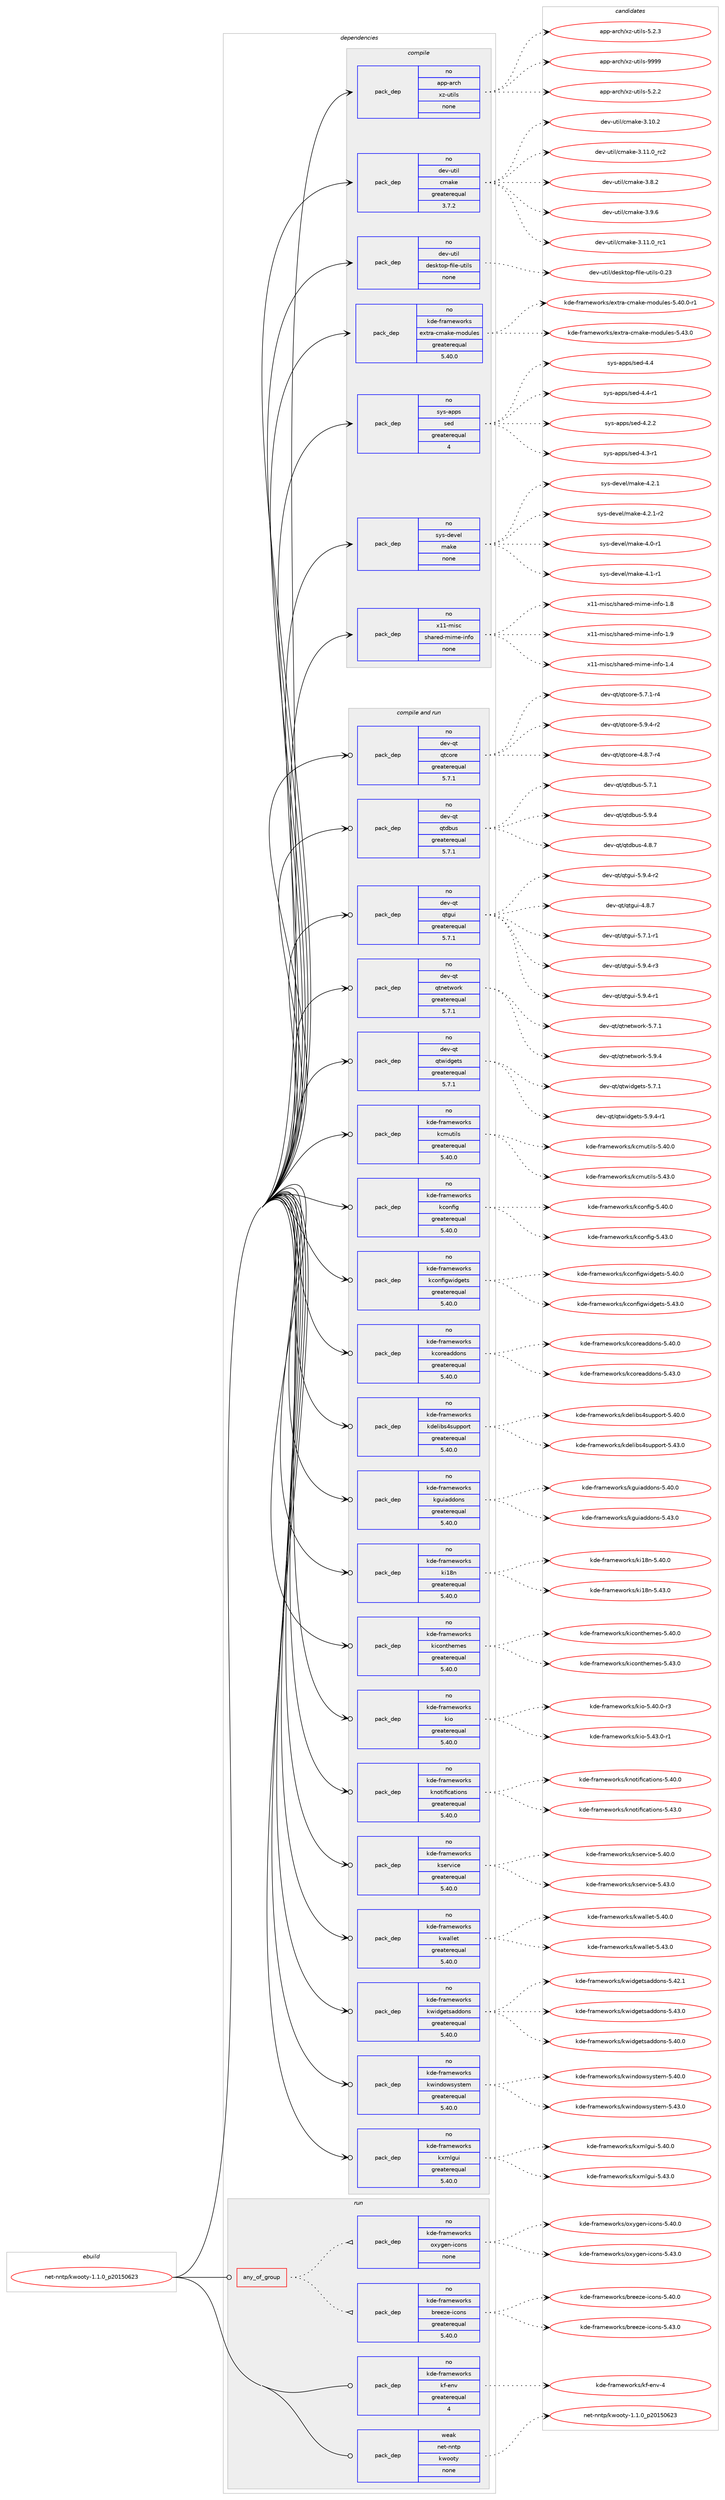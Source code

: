 digraph prolog {

# *************
# Graph options
# *************

newrank=true;
concentrate=true;
compound=true;
graph [rankdir=LR,fontname=Helvetica,fontsize=10,ranksep=1.5];#, ranksep=2.5, nodesep=0.2];
edge  [arrowhead=vee];
node  [fontname=Helvetica,fontsize=10];

# **********
# The ebuild
# **********

subgraph cluster_leftcol {
color=gray;
rank=same;
label=<<i>ebuild</i>>;
id [label="net-nntp/kwooty-1.1.0_p20150623", color=red, width=4, href="../net-nntp/kwooty-1.1.0_p20150623.svg"];
}

# ****************
# The dependencies
# ****************

subgraph cluster_midcol {
color=gray;
label=<<i>dependencies</i>>;
subgraph cluster_compile {
fillcolor="#eeeeee";
style=filled;
label=<<i>compile</i>>;
subgraph pack886 {
dependency1325 [label=<<TABLE BORDER="0" CELLBORDER="1" CELLSPACING="0" CELLPADDING="4" WIDTH="220"><TR><TD ROWSPAN="6" CELLPADDING="30">pack_dep</TD></TR><TR><TD WIDTH="110">no</TD></TR><TR><TD>app-arch</TD></TR><TR><TD>xz-utils</TD></TR><TR><TD>none</TD></TR><TR><TD></TD></TR></TABLE>>, shape=none, color=blue];
}
id:e -> dependency1325:w [weight=20,style="solid",arrowhead="vee"];
subgraph pack887 {
dependency1326 [label=<<TABLE BORDER="0" CELLBORDER="1" CELLSPACING="0" CELLPADDING="4" WIDTH="220"><TR><TD ROWSPAN="6" CELLPADDING="30">pack_dep</TD></TR><TR><TD WIDTH="110">no</TD></TR><TR><TD>dev-util</TD></TR><TR><TD>cmake</TD></TR><TR><TD>greaterequal</TD></TR><TR><TD>3.7.2</TD></TR></TABLE>>, shape=none, color=blue];
}
id:e -> dependency1326:w [weight=20,style="solid",arrowhead="vee"];
subgraph pack888 {
dependency1327 [label=<<TABLE BORDER="0" CELLBORDER="1" CELLSPACING="0" CELLPADDING="4" WIDTH="220"><TR><TD ROWSPAN="6" CELLPADDING="30">pack_dep</TD></TR><TR><TD WIDTH="110">no</TD></TR><TR><TD>dev-util</TD></TR><TR><TD>desktop-file-utils</TD></TR><TR><TD>none</TD></TR><TR><TD></TD></TR></TABLE>>, shape=none, color=blue];
}
id:e -> dependency1327:w [weight=20,style="solid",arrowhead="vee"];
subgraph pack889 {
dependency1328 [label=<<TABLE BORDER="0" CELLBORDER="1" CELLSPACING="0" CELLPADDING="4" WIDTH="220"><TR><TD ROWSPAN="6" CELLPADDING="30">pack_dep</TD></TR><TR><TD WIDTH="110">no</TD></TR><TR><TD>kde-frameworks</TD></TR><TR><TD>extra-cmake-modules</TD></TR><TR><TD>greaterequal</TD></TR><TR><TD>5.40.0</TD></TR></TABLE>>, shape=none, color=blue];
}
id:e -> dependency1328:w [weight=20,style="solid",arrowhead="vee"];
subgraph pack890 {
dependency1329 [label=<<TABLE BORDER="0" CELLBORDER="1" CELLSPACING="0" CELLPADDING="4" WIDTH="220"><TR><TD ROWSPAN="6" CELLPADDING="30">pack_dep</TD></TR><TR><TD WIDTH="110">no</TD></TR><TR><TD>sys-apps</TD></TR><TR><TD>sed</TD></TR><TR><TD>greaterequal</TD></TR><TR><TD>4</TD></TR></TABLE>>, shape=none, color=blue];
}
id:e -> dependency1329:w [weight=20,style="solid",arrowhead="vee"];
subgraph pack891 {
dependency1330 [label=<<TABLE BORDER="0" CELLBORDER="1" CELLSPACING="0" CELLPADDING="4" WIDTH="220"><TR><TD ROWSPAN="6" CELLPADDING="30">pack_dep</TD></TR><TR><TD WIDTH="110">no</TD></TR><TR><TD>sys-devel</TD></TR><TR><TD>make</TD></TR><TR><TD>none</TD></TR><TR><TD></TD></TR></TABLE>>, shape=none, color=blue];
}
id:e -> dependency1330:w [weight=20,style="solid",arrowhead="vee"];
subgraph pack892 {
dependency1331 [label=<<TABLE BORDER="0" CELLBORDER="1" CELLSPACING="0" CELLPADDING="4" WIDTH="220"><TR><TD ROWSPAN="6" CELLPADDING="30">pack_dep</TD></TR><TR><TD WIDTH="110">no</TD></TR><TR><TD>x11-misc</TD></TR><TR><TD>shared-mime-info</TD></TR><TR><TD>none</TD></TR><TR><TD></TD></TR></TABLE>>, shape=none, color=blue];
}
id:e -> dependency1331:w [weight=20,style="solid",arrowhead="vee"];
}
subgraph cluster_compileandrun {
fillcolor="#eeeeee";
style=filled;
label=<<i>compile and run</i>>;
subgraph pack893 {
dependency1332 [label=<<TABLE BORDER="0" CELLBORDER="1" CELLSPACING="0" CELLPADDING="4" WIDTH="220"><TR><TD ROWSPAN="6" CELLPADDING="30">pack_dep</TD></TR><TR><TD WIDTH="110">no</TD></TR><TR><TD>dev-qt</TD></TR><TR><TD>qtcore</TD></TR><TR><TD>greaterequal</TD></TR><TR><TD>5.7.1</TD></TR></TABLE>>, shape=none, color=blue];
}
id:e -> dependency1332:w [weight=20,style="solid",arrowhead="odotvee"];
subgraph pack894 {
dependency1333 [label=<<TABLE BORDER="0" CELLBORDER="1" CELLSPACING="0" CELLPADDING="4" WIDTH="220"><TR><TD ROWSPAN="6" CELLPADDING="30">pack_dep</TD></TR><TR><TD WIDTH="110">no</TD></TR><TR><TD>dev-qt</TD></TR><TR><TD>qtdbus</TD></TR><TR><TD>greaterequal</TD></TR><TR><TD>5.7.1</TD></TR></TABLE>>, shape=none, color=blue];
}
id:e -> dependency1333:w [weight=20,style="solid",arrowhead="odotvee"];
subgraph pack895 {
dependency1334 [label=<<TABLE BORDER="0" CELLBORDER="1" CELLSPACING="0" CELLPADDING="4" WIDTH="220"><TR><TD ROWSPAN="6" CELLPADDING="30">pack_dep</TD></TR><TR><TD WIDTH="110">no</TD></TR><TR><TD>dev-qt</TD></TR><TR><TD>qtgui</TD></TR><TR><TD>greaterequal</TD></TR><TR><TD>5.7.1</TD></TR></TABLE>>, shape=none, color=blue];
}
id:e -> dependency1334:w [weight=20,style="solid",arrowhead="odotvee"];
subgraph pack896 {
dependency1335 [label=<<TABLE BORDER="0" CELLBORDER="1" CELLSPACING="0" CELLPADDING="4" WIDTH="220"><TR><TD ROWSPAN="6" CELLPADDING="30">pack_dep</TD></TR><TR><TD WIDTH="110">no</TD></TR><TR><TD>dev-qt</TD></TR><TR><TD>qtnetwork</TD></TR><TR><TD>greaterequal</TD></TR><TR><TD>5.7.1</TD></TR></TABLE>>, shape=none, color=blue];
}
id:e -> dependency1335:w [weight=20,style="solid",arrowhead="odotvee"];
subgraph pack897 {
dependency1336 [label=<<TABLE BORDER="0" CELLBORDER="1" CELLSPACING="0" CELLPADDING="4" WIDTH="220"><TR><TD ROWSPAN="6" CELLPADDING="30">pack_dep</TD></TR><TR><TD WIDTH="110">no</TD></TR><TR><TD>dev-qt</TD></TR><TR><TD>qtwidgets</TD></TR><TR><TD>greaterequal</TD></TR><TR><TD>5.7.1</TD></TR></TABLE>>, shape=none, color=blue];
}
id:e -> dependency1336:w [weight=20,style="solid",arrowhead="odotvee"];
subgraph pack898 {
dependency1337 [label=<<TABLE BORDER="0" CELLBORDER="1" CELLSPACING="0" CELLPADDING="4" WIDTH="220"><TR><TD ROWSPAN="6" CELLPADDING="30">pack_dep</TD></TR><TR><TD WIDTH="110">no</TD></TR><TR><TD>kde-frameworks</TD></TR><TR><TD>kcmutils</TD></TR><TR><TD>greaterequal</TD></TR><TR><TD>5.40.0</TD></TR></TABLE>>, shape=none, color=blue];
}
id:e -> dependency1337:w [weight=20,style="solid",arrowhead="odotvee"];
subgraph pack899 {
dependency1338 [label=<<TABLE BORDER="0" CELLBORDER="1" CELLSPACING="0" CELLPADDING="4" WIDTH="220"><TR><TD ROWSPAN="6" CELLPADDING="30">pack_dep</TD></TR><TR><TD WIDTH="110">no</TD></TR><TR><TD>kde-frameworks</TD></TR><TR><TD>kconfig</TD></TR><TR><TD>greaterequal</TD></TR><TR><TD>5.40.0</TD></TR></TABLE>>, shape=none, color=blue];
}
id:e -> dependency1338:w [weight=20,style="solid",arrowhead="odotvee"];
subgraph pack900 {
dependency1339 [label=<<TABLE BORDER="0" CELLBORDER="1" CELLSPACING="0" CELLPADDING="4" WIDTH="220"><TR><TD ROWSPAN="6" CELLPADDING="30">pack_dep</TD></TR><TR><TD WIDTH="110">no</TD></TR><TR><TD>kde-frameworks</TD></TR><TR><TD>kconfigwidgets</TD></TR><TR><TD>greaterequal</TD></TR><TR><TD>5.40.0</TD></TR></TABLE>>, shape=none, color=blue];
}
id:e -> dependency1339:w [weight=20,style="solid",arrowhead="odotvee"];
subgraph pack901 {
dependency1340 [label=<<TABLE BORDER="0" CELLBORDER="1" CELLSPACING="0" CELLPADDING="4" WIDTH="220"><TR><TD ROWSPAN="6" CELLPADDING="30">pack_dep</TD></TR><TR><TD WIDTH="110">no</TD></TR><TR><TD>kde-frameworks</TD></TR><TR><TD>kcoreaddons</TD></TR><TR><TD>greaterequal</TD></TR><TR><TD>5.40.0</TD></TR></TABLE>>, shape=none, color=blue];
}
id:e -> dependency1340:w [weight=20,style="solid",arrowhead="odotvee"];
subgraph pack902 {
dependency1341 [label=<<TABLE BORDER="0" CELLBORDER="1" CELLSPACING="0" CELLPADDING="4" WIDTH="220"><TR><TD ROWSPAN="6" CELLPADDING="30">pack_dep</TD></TR><TR><TD WIDTH="110">no</TD></TR><TR><TD>kde-frameworks</TD></TR><TR><TD>kdelibs4support</TD></TR><TR><TD>greaterequal</TD></TR><TR><TD>5.40.0</TD></TR></TABLE>>, shape=none, color=blue];
}
id:e -> dependency1341:w [weight=20,style="solid",arrowhead="odotvee"];
subgraph pack903 {
dependency1342 [label=<<TABLE BORDER="0" CELLBORDER="1" CELLSPACING="0" CELLPADDING="4" WIDTH="220"><TR><TD ROWSPAN="6" CELLPADDING="30">pack_dep</TD></TR><TR><TD WIDTH="110">no</TD></TR><TR><TD>kde-frameworks</TD></TR><TR><TD>kguiaddons</TD></TR><TR><TD>greaterequal</TD></TR><TR><TD>5.40.0</TD></TR></TABLE>>, shape=none, color=blue];
}
id:e -> dependency1342:w [weight=20,style="solid",arrowhead="odotvee"];
subgraph pack904 {
dependency1343 [label=<<TABLE BORDER="0" CELLBORDER="1" CELLSPACING="0" CELLPADDING="4" WIDTH="220"><TR><TD ROWSPAN="6" CELLPADDING="30">pack_dep</TD></TR><TR><TD WIDTH="110">no</TD></TR><TR><TD>kde-frameworks</TD></TR><TR><TD>ki18n</TD></TR><TR><TD>greaterequal</TD></TR><TR><TD>5.40.0</TD></TR></TABLE>>, shape=none, color=blue];
}
id:e -> dependency1343:w [weight=20,style="solid",arrowhead="odotvee"];
subgraph pack905 {
dependency1344 [label=<<TABLE BORDER="0" CELLBORDER="1" CELLSPACING="0" CELLPADDING="4" WIDTH="220"><TR><TD ROWSPAN="6" CELLPADDING="30">pack_dep</TD></TR><TR><TD WIDTH="110">no</TD></TR><TR><TD>kde-frameworks</TD></TR><TR><TD>kiconthemes</TD></TR><TR><TD>greaterequal</TD></TR><TR><TD>5.40.0</TD></TR></TABLE>>, shape=none, color=blue];
}
id:e -> dependency1344:w [weight=20,style="solid",arrowhead="odotvee"];
subgraph pack906 {
dependency1345 [label=<<TABLE BORDER="0" CELLBORDER="1" CELLSPACING="0" CELLPADDING="4" WIDTH="220"><TR><TD ROWSPAN="6" CELLPADDING="30">pack_dep</TD></TR><TR><TD WIDTH="110">no</TD></TR><TR><TD>kde-frameworks</TD></TR><TR><TD>kio</TD></TR><TR><TD>greaterequal</TD></TR><TR><TD>5.40.0</TD></TR></TABLE>>, shape=none, color=blue];
}
id:e -> dependency1345:w [weight=20,style="solid",arrowhead="odotvee"];
subgraph pack907 {
dependency1346 [label=<<TABLE BORDER="0" CELLBORDER="1" CELLSPACING="0" CELLPADDING="4" WIDTH="220"><TR><TD ROWSPAN="6" CELLPADDING="30">pack_dep</TD></TR><TR><TD WIDTH="110">no</TD></TR><TR><TD>kde-frameworks</TD></TR><TR><TD>knotifications</TD></TR><TR><TD>greaterequal</TD></TR><TR><TD>5.40.0</TD></TR></TABLE>>, shape=none, color=blue];
}
id:e -> dependency1346:w [weight=20,style="solid",arrowhead="odotvee"];
subgraph pack908 {
dependency1347 [label=<<TABLE BORDER="0" CELLBORDER="1" CELLSPACING="0" CELLPADDING="4" WIDTH="220"><TR><TD ROWSPAN="6" CELLPADDING="30">pack_dep</TD></TR><TR><TD WIDTH="110">no</TD></TR><TR><TD>kde-frameworks</TD></TR><TR><TD>kservice</TD></TR><TR><TD>greaterequal</TD></TR><TR><TD>5.40.0</TD></TR></TABLE>>, shape=none, color=blue];
}
id:e -> dependency1347:w [weight=20,style="solid",arrowhead="odotvee"];
subgraph pack909 {
dependency1348 [label=<<TABLE BORDER="0" CELLBORDER="1" CELLSPACING="0" CELLPADDING="4" WIDTH="220"><TR><TD ROWSPAN="6" CELLPADDING="30">pack_dep</TD></TR><TR><TD WIDTH="110">no</TD></TR><TR><TD>kde-frameworks</TD></TR><TR><TD>kwallet</TD></TR><TR><TD>greaterequal</TD></TR><TR><TD>5.40.0</TD></TR></TABLE>>, shape=none, color=blue];
}
id:e -> dependency1348:w [weight=20,style="solid",arrowhead="odotvee"];
subgraph pack910 {
dependency1349 [label=<<TABLE BORDER="0" CELLBORDER="1" CELLSPACING="0" CELLPADDING="4" WIDTH="220"><TR><TD ROWSPAN="6" CELLPADDING="30">pack_dep</TD></TR><TR><TD WIDTH="110">no</TD></TR><TR><TD>kde-frameworks</TD></TR><TR><TD>kwidgetsaddons</TD></TR><TR><TD>greaterequal</TD></TR><TR><TD>5.40.0</TD></TR></TABLE>>, shape=none, color=blue];
}
id:e -> dependency1349:w [weight=20,style="solid",arrowhead="odotvee"];
subgraph pack911 {
dependency1350 [label=<<TABLE BORDER="0" CELLBORDER="1" CELLSPACING="0" CELLPADDING="4" WIDTH="220"><TR><TD ROWSPAN="6" CELLPADDING="30">pack_dep</TD></TR><TR><TD WIDTH="110">no</TD></TR><TR><TD>kde-frameworks</TD></TR><TR><TD>kwindowsystem</TD></TR><TR><TD>greaterequal</TD></TR><TR><TD>5.40.0</TD></TR></TABLE>>, shape=none, color=blue];
}
id:e -> dependency1350:w [weight=20,style="solid",arrowhead="odotvee"];
subgraph pack912 {
dependency1351 [label=<<TABLE BORDER="0" CELLBORDER="1" CELLSPACING="0" CELLPADDING="4" WIDTH="220"><TR><TD ROWSPAN="6" CELLPADDING="30">pack_dep</TD></TR><TR><TD WIDTH="110">no</TD></TR><TR><TD>kde-frameworks</TD></TR><TR><TD>kxmlgui</TD></TR><TR><TD>greaterequal</TD></TR><TR><TD>5.40.0</TD></TR></TABLE>>, shape=none, color=blue];
}
id:e -> dependency1351:w [weight=20,style="solid",arrowhead="odotvee"];
}
subgraph cluster_run {
fillcolor="#eeeeee";
style=filled;
label=<<i>run</i>>;
subgraph any28 {
dependency1352 [label=<<TABLE BORDER="0" CELLBORDER="1" CELLSPACING="0" CELLPADDING="4"><TR><TD CELLPADDING="10">any_of_group</TD></TR></TABLE>>, shape=none, color=red];subgraph pack913 {
dependency1353 [label=<<TABLE BORDER="0" CELLBORDER="1" CELLSPACING="0" CELLPADDING="4" WIDTH="220"><TR><TD ROWSPAN="6" CELLPADDING="30">pack_dep</TD></TR><TR><TD WIDTH="110">no</TD></TR><TR><TD>kde-frameworks</TD></TR><TR><TD>breeze-icons</TD></TR><TR><TD>greaterequal</TD></TR><TR><TD>5.40.0</TD></TR></TABLE>>, shape=none, color=blue];
}
dependency1352:e -> dependency1353:w [weight=20,style="dotted",arrowhead="oinv"];
subgraph pack914 {
dependency1354 [label=<<TABLE BORDER="0" CELLBORDER="1" CELLSPACING="0" CELLPADDING="4" WIDTH="220"><TR><TD ROWSPAN="6" CELLPADDING="30">pack_dep</TD></TR><TR><TD WIDTH="110">no</TD></TR><TR><TD>kde-frameworks</TD></TR><TR><TD>oxygen-icons</TD></TR><TR><TD>none</TD></TR><TR><TD></TD></TR></TABLE>>, shape=none, color=blue];
}
dependency1352:e -> dependency1354:w [weight=20,style="dotted",arrowhead="oinv"];
}
id:e -> dependency1352:w [weight=20,style="solid",arrowhead="odot"];
subgraph pack915 {
dependency1355 [label=<<TABLE BORDER="0" CELLBORDER="1" CELLSPACING="0" CELLPADDING="4" WIDTH="220"><TR><TD ROWSPAN="6" CELLPADDING="30">pack_dep</TD></TR><TR><TD WIDTH="110">no</TD></TR><TR><TD>kde-frameworks</TD></TR><TR><TD>kf-env</TD></TR><TR><TD>greaterequal</TD></TR><TR><TD>4</TD></TR></TABLE>>, shape=none, color=blue];
}
id:e -> dependency1355:w [weight=20,style="solid",arrowhead="odot"];
subgraph pack916 {
dependency1356 [label=<<TABLE BORDER="0" CELLBORDER="1" CELLSPACING="0" CELLPADDING="4" WIDTH="220"><TR><TD ROWSPAN="6" CELLPADDING="30">pack_dep</TD></TR><TR><TD WIDTH="110">weak</TD></TR><TR><TD>net-nntp</TD></TR><TR><TD>kwooty</TD></TR><TR><TD>none</TD></TR><TR><TD></TD></TR></TABLE>>, shape=none, color=blue];
}
id:e -> dependency1356:w [weight=20,style="solid",arrowhead="odot"];
}
}

# **************
# The candidates
# **************

subgraph cluster_choices {
rank=same;
color=gray;
label=<<i>candidates</i>>;

subgraph choice886 {
color=black;
nodesep=1;
choice971121124597114991044712012245117116105108115455346504650 [label="app-arch/xz-utils-5.2.2", color=red, width=4,href="../app-arch/xz-utils-5.2.2.svg"];
choice971121124597114991044712012245117116105108115455346504651 [label="app-arch/xz-utils-5.2.3", color=red, width=4,href="../app-arch/xz-utils-5.2.3.svg"];
choice9711211245971149910447120122451171161051081154557575757 [label="app-arch/xz-utils-9999", color=red, width=4,href="../app-arch/xz-utils-9999.svg"];
dependency1325:e -> choice971121124597114991044712012245117116105108115455346504650:w [style=dotted,weight="100"];
dependency1325:e -> choice971121124597114991044712012245117116105108115455346504651:w [style=dotted,weight="100"];
dependency1325:e -> choice9711211245971149910447120122451171161051081154557575757:w [style=dotted,weight="100"];
}
subgraph choice887 {
color=black;
nodesep=1;
choice1001011184511711610510847991099710710145514649494648951149949 [label="dev-util/cmake-3.11.0_rc1", color=red, width=4,href="../dev-util/cmake-3.11.0_rc1.svg"];
choice1001011184511711610510847991099710710145514649484650 [label="dev-util/cmake-3.10.2", color=red, width=4,href="../dev-util/cmake-3.10.2.svg"];
choice1001011184511711610510847991099710710145514649494648951149950 [label="dev-util/cmake-3.11.0_rc2", color=red, width=4,href="../dev-util/cmake-3.11.0_rc2.svg"];
choice10010111845117116105108479910997107101455146564650 [label="dev-util/cmake-3.8.2", color=red, width=4,href="../dev-util/cmake-3.8.2.svg"];
choice10010111845117116105108479910997107101455146574654 [label="dev-util/cmake-3.9.6", color=red, width=4,href="../dev-util/cmake-3.9.6.svg"];
dependency1326:e -> choice1001011184511711610510847991099710710145514649494648951149949:w [style=dotted,weight="100"];
dependency1326:e -> choice1001011184511711610510847991099710710145514649484650:w [style=dotted,weight="100"];
dependency1326:e -> choice1001011184511711610510847991099710710145514649494648951149950:w [style=dotted,weight="100"];
dependency1326:e -> choice10010111845117116105108479910997107101455146564650:w [style=dotted,weight="100"];
dependency1326:e -> choice10010111845117116105108479910997107101455146574654:w [style=dotted,weight="100"];
}
subgraph choice888 {
color=black;
nodesep=1;
choice100101118451171161051084710010111510711611111245102105108101451171161051081154548465051 [label="dev-util/desktop-file-utils-0.23", color=red, width=4,href="../dev-util/desktop-file-utils-0.23.svg"];
dependency1327:e -> choice100101118451171161051084710010111510711611111245102105108101451171161051081154548465051:w [style=dotted,weight="100"];
}
subgraph choice889 {
color=black;
nodesep=1;
choice1071001014510211497109101119111114107115471011201161149745991099710710145109111100117108101115455346524846484511449 [label="kde-frameworks/extra-cmake-modules-5.40.0-r1", color=red, width=4,href="../kde-frameworks/extra-cmake-modules-5.40.0-r1.svg"];
choice107100101451021149710910111911111410711547101120116114974599109971071014510911110011710810111545534652514648 [label="kde-frameworks/extra-cmake-modules-5.43.0", color=red, width=4,href="../kde-frameworks/extra-cmake-modules-5.43.0.svg"];
dependency1328:e -> choice1071001014510211497109101119111114107115471011201161149745991099710710145109111100117108101115455346524846484511449:w [style=dotted,weight="100"];
dependency1328:e -> choice107100101451021149710910111911111410711547101120116114974599109971071014510911110011710810111545534652514648:w [style=dotted,weight="100"];
}
subgraph choice890 {
color=black;
nodesep=1;
choice115121115459711211211547115101100455246504650 [label="sys-apps/sed-4.2.2", color=red, width=4,href="../sys-apps/sed-4.2.2.svg"];
choice115121115459711211211547115101100455246514511449 [label="sys-apps/sed-4.3-r1", color=red, width=4,href="../sys-apps/sed-4.3-r1.svg"];
choice11512111545971121121154711510110045524652 [label="sys-apps/sed-4.4", color=red, width=4,href="../sys-apps/sed-4.4.svg"];
choice115121115459711211211547115101100455246524511449 [label="sys-apps/sed-4.4-r1", color=red, width=4,href="../sys-apps/sed-4.4-r1.svg"];
dependency1329:e -> choice115121115459711211211547115101100455246504650:w [style=dotted,weight="100"];
dependency1329:e -> choice115121115459711211211547115101100455246514511449:w [style=dotted,weight="100"];
dependency1329:e -> choice11512111545971121121154711510110045524652:w [style=dotted,weight="100"];
dependency1329:e -> choice115121115459711211211547115101100455246524511449:w [style=dotted,weight="100"];
}
subgraph choice891 {
color=black;
nodesep=1;
choice115121115451001011181011084710997107101455246484511449 [label="sys-devel/make-4.0-r1", color=red, width=4,href="../sys-devel/make-4.0-r1.svg"];
choice115121115451001011181011084710997107101455246494511449 [label="sys-devel/make-4.1-r1", color=red, width=4,href="../sys-devel/make-4.1-r1.svg"];
choice115121115451001011181011084710997107101455246504649 [label="sys-devel/make-4.2.1", color=red, width=4,href="../sys-devel/make-4.2.1.svg"];
choice1151211154510010111810110847109971071014552465046494511450 [label="sys-devel/make-4.2.1-r2", color=red, width=4,href="../sys-devel/make-4.2.1-r2.svg"];
dependency1330:e -> choice115121115451001011181011084710997107101455246484511449:w [style=dotted,weight="100"];
dependency1330:e -> choice115121115451001011181011084710997107101455246494511449:w [style=dotted,weight="100"];
dependency1330:e -> choice115121115451001011181011084710997107101455246504649:w [style=dotted,weight="100"];
dependency1330:e -> choice1151211154510010111810110847109971071014552465046494511450:w [style=dotted,weight="100"];
}
subgraph choice892 {
color=black;
nodesep=1;
choice120494945109105115994711510497114101100451091051091014510511010211145494652 [label="x11-misc/shared-mime-info-1.4", color=red, width=4,href="../x11-misc/shared-mime-info-1.4.svg"];
choice120494945109105115994711510497114101100451091051091014510511010211145494656 [label="x11-misc/shared-mime-info-1.8", color=red, width=4,href="../x11-misc/shared-mime-info-1.8.svg"];
choice120494945109105115994711510497114101100451091051091014510511010211145494657 [label="x11-misc/shared-mime-info-1.9", color=red, width=4,href="../x11-misc/shared-mime-info-1.9.svg"];
dependency1331:e -> choice120494945109105115994711510497114101100451091051091014510511010211145494652:w [style=dotted,weight="100"];
dependency1331:e -> choice120494945109105115994711510497114101100451091051091014510511010211145494656:w [style=dotted,weight="100"];
dependency1331:e -> choice120494945109105115994711510497114101100451091051091014510511010211145494657:w [style=dotted,weight="100"];
}
subgraph choice893 {
color=black;
nodesep=1;
choice1001011184511311647113116991111141014552465646554511452 [label="dev-qt/qtcore-4.8.7-r4", color=red, width=4,href="../dev-qt/qtcore-4.8.7-r4.svg"];
choice1001011184511311647113116991111141014553465546494511452 [label="dev-qt/qtcore-5.7.1-r4", color=red, width=4,href="../dev-qt/qtcore-5.7.1-r4.svg"];
choice1001011184511311647113116991111141014553465746524511450 [label="dev-qt/qtcore-5.9.4-r2", color=red, width=4,href="../dev-qt/qtcore-5.9.4-r2.svg"];
dependency1332:e -> choice1001011184511311647113116991111141014552465646554511452:w [style=dotted,weight="100"];
dependency1332:e -> choice1001011184511311647113116991111141014553465546494511452:w [style=dotted,weight="100"];
dependency1332:e -> choice1001011184511311647113116991111141014553465746524511450:w [style=dotted,weight="100"];
}
subgraph choice894 {
color=black;
nodesep=1;
choice100101118451131164711311610098117115455246564655 [label="dev-qt/qtdbus-4.8.7", color=red, width=4,href="../dev-qt/qtdbus-4.8.7.svg"];
choice100101118451131164711311610098117115455346554649 [label="dev-qt/qtdbus-5.7.1", color=red, width=4,href="../dev-qt/qtdbus-5.7.1.svg"];
choice100101118451131164711311610098117115455346574652 [label="dev-qt/qtdbus-5.9.4", color=red, width=4,href="../dev-qt/qtdbus-5.9.4.svg"];
dependency1333:e -> choice100101118451131164711311610098117115455246564655:w [style=dotted,weight="100"];
dependency1333:e -> choice100101118451131164711311610098117115455346554649:w [style=dotted,weight="100"];
dependency1333:e -> choice100101118451131164711311610098117115455346574652:w [style=dotted,weight="100"];
}
subgraph choice895 {
color=black;
nodesep=1;
choice10010111845113116471131161031171054553465746524511449 [label="dev-qt/qtgui-5.9.4-r1", color=red, width=4,href="../dev-qt/qtgui-5.9.4-r1.svg"];
choice10010111845113116471131161031171054553465746524511450 [label="dev-qt/qtgui-5.9.4-r2", color=red, width=4,href="../dev-qt/qtgui-5.9.4-r2.svg"];
choice1001011184511311647113116103117105455246564655 [label="dev-qt/qtgui-4.8.7", color=red, width=4,href="../dev-qt/qtgui-4.8.7.svg"];
choice10010111845113116471131161031171054553465546494511449 [label="dev-qt/qtgui-5.7.1-r1", color=red, width=4,href="../dev-qt/qtgui-5.7.1-r1.svg"];
choice10010111845113116471131161031171054553465746524511451 [label="dev-qt/qtgui-5.9.4-r3", color=red, width=4,href="../dev-qt/qtgui-5.9.4-r3.svg"];
dependency1334:e -> choice10010111845113116471131161031171054553465746524511449:w [style=dotted,weight="100"];
dependency1334:e -> choice10010111845113116471131161031171054553465746524511450:w [style=dotted,weight="100"];
dependency1334:e -> choice1001011184511311647113116103117105455246564655:w [style=dotted,weight="100"];
dependency1334:e -> choice10010111845113116471131161031171054553465546494511449:w [style=dotted,weight="100"];
dependency1334:e -> choice10010111845113116471131161031171054553465746524511451:w [style=dotted,weight="100"];
}
subgraph choice896 {
color=black;
nodesep=1;
choice1001011184511311647113116110101116119111114107455346554649 [label="dev-qt/qtnetwork-5.7.1", color=red, width=4,href="../dev-qt/qtnetwork-5.7.1.svg"];
choice1001011184511311647113116110101116119111114107455346574652 [label="dev-qt/qtnetwork-5.9.4", color=red, width=4,href="../dev-qt/qtnetwork-5.9.4.svg"];
dependency1335:e -> choice1001011184511311647113116110101116119111114107455346554649:w [style=dotted,weight="100"];
dependency1335:e -> choice1001011184511311647113116110101116119111114107455346574652:w [style=dotted,weight="100"];
}
subgraph choice897 {
color=black;
nodesep=1;
choice1001011184511311647113116119105100103101116115455346554649 [label="dev-qt/qtwidgets-5.7.1", color=red, width=4,href="../dev-qt/qtwidgets-5.7.1.svg"];
choice10010111845113116471131161191051001031011161154553465746524511449 [label="dev-qt/qtwidgets-5.9.4-r1", color=red, width=4,href="../dev-qt/qtwidgets-5.9.4-r1.svg"];
dependency1336:e -> choice1001011184511311647113116119105100103101116115455346554649:w [style=dotted,weight="100"];
dependency1336:e -> choice10010111845113116471131161191051001031011161154553465746524511449:w [style=dotted,weight="100"];
}
subgraph choice898 {
color=black;
nodesep=1;
choice1071001014510211497109101119111114107115471079910911711610510811545534652484648 [label="kde-frameworks/kcmutils-5.40.0", color=red, width=4,href="../kde-frameworks/kcmutils-5.40.0.svg"];
choice1071001014510211497109101119111114107115471079910911711610510811545534652514648 [label="kde-frameworks/kcmutils-5.43.0", color=red, width=4,href="../kde-frameworks/kcmutils-5.43.0.svg"];
dependency1337:e -> choice1071001014510211497109101119111114107115471079910911711610510811545534652484648:w [style=dotted,weight="100"];
dependency1337:e -> choice1071001014510211497109101119111114107115471079910911711610510811545534652514648:w [style=dotted,weight="100"];
}
subgraph choice899 {
color=black;
nodesep=1;
choice1071001014510211497109101119111114107115471079911111010210510345534652484648 [label="kde-frameworks/kconfig-5.40.0", color=red, width=4,href="../kde-frameworks/kconfig-5.40.0.svg"];
choice1071001014510211497109101119111114107115471079911111010210510345534652514648 [label="kde-frameworks/kconfig-5.43.0", color=red, width=4,href="../kde-frameworks/kconfig-5.43.0.svg"];
dependency1338:e -> choice1071001014510211497109101119111114107115471079911111010210510345534652484648:w [style=dotted,weight="100"];
dependency1338:e -> choice1071001014510211497109101119111114107115471079911111010210510345534652514648:w [style=dotted,weight="100"];
}
subgraph choice900 {
color=black;
nodesep=1;
choice1071001014510211497109101119111114107115471079911111010210510311910510010310111611545534652484648 [label="kde-frameworks/kconfigwidgets-5.40.0", color=red, width=4,href="../kde-frameworks/kconfigwidgets-5.40.0.svg"];
choice1071001014510211497109101119111114107115471079911111010210510311910510010310111611545534652514648 [label="kde-frameworks/kconfigwidgets-5.43.0", color=red, width=4,href="../kde-frameworks/kconfigwidgets-5.43.0.svg"];
dependency1339:e -> choice1071001014510211497109101119111114107115471079911111010210510311910510010310111611545534652484648:w [style=dotted,weight="100"];
dependency1339:e -> choice1071001014510211497109101119111114107115471079911111010210510311910510010310111611545534652514648:w [style=dotted,weight="100"];
}
subgraph choice901 {
color=black;
nodesep=1;
choice107100101451021149710910111911111410711547107991111141019710010011111011545534652484648 [label="kde-frameworks/kcoreaddons-5.40.0", color=red, width=4,href="../kde-frameworks/kcoreaddons-5.40.0.svg"];
choice107100101451021149710910111911111410711547107991111141019710010011111011545534652514648 [label="kde-frameworks/kcoreaddons-5.43.0", color=red, width=4,href="../kde-frameworks/kcoreaddons-5.43.0.svg"];
dependency1340:e -> choice107100101451021149710910111911111410711547107991111141019710010011111011545534652484648:w [style=dotted,weight="100"];
dependency1340:e -> choice107100101451021149710910111911111410711547107991111141019710010011111011545534652514648:w [style=dotted,weight="100"];
}
subgraph choice902 {
color=black;
nodesep=1;
choice107100101451021149710910111911111410711547107100101108105981155211511711211211111411645534652484648 [label="kde-frameworks/kdelibs4support-5.40.0", color=red, width=4,href="../kde-frameworks/kdelibs4support-5.40.0.svg"];
choice107100101451021149710910111911111410711547107100101108105981155211511711211211111411645534652514648 [label="kde-frameworks/kdelibs4support-5.43.0", color=red, width=4,href="../kde-frameworks/kdelibs4support-5.43.0.svg"];
dependency1341:e -> choice107100101451021149710910111911111410711547107100101108105981155211511711211211111411645534652484648:w [style=dotted,weight="100"];
dependency1341:e -> choice107100101451021149710910111911111410711547107100101108105981155211511711211211111411645534652514648:w [style=dotted,weight="100"];
}
subgraph choice903 {
color=black;
nodesep=1;
choice1071001014510211497109101119111114107115471071031171059710010011111011545534652484648 [label="kde-frameworks/kguiaddons-5.40.0", color=red, width=4,href="../kde-frameworks/kguiaddons-5.40.0.svg"];
choice1071001014510211497109101119111114107115471071031171059710010011111011545534652514648 [label="kde-frameworks/kguiaddons-5.43.0", color=red, width=4,href="../kde-frameworks/kguiaddons-5.43.0.svg"];
dependency1342:e -> choice1071001014510211497109101119111114107115471071031171059710010011111011545534652484648:w [style=dotted,weight="100"];
dependency1342:e -> choice1071001014510211497109101119111114107115471071031171059710010011111011545534652514648:w [style=dotted,weight="100"];
}
subgraph choice904 {
color=black;
nodesep=1;
choice107100101451021149710910111911111410711547107105495611045534652484648 [label="kde-frameworks/ki18n-5.40.0", color=red, width=4,href="../kde-frameworks/ki18n-5.40.0.svg"];
choice107100101451021149710910111911111410711547107105495611045534652514648 [label="kde-frameworks/ki18n-5.43.0", color=red, width=4,href="../kde-frameworks/ki18n-5.43.0.svg"];
dependency1343:e -> choice107100101451021149710910111911111410711547107105495611045534652484648:w [style=dotted,weight="100"];
dependency1343:e -> choice107100101451021149710910111911111410711547107105495611045534652514648:w [style=dotted,weight="100"];
}
subgraph choice905 {
color=black;
nodesep=1;
choice1071001014510211497109101119111114107115471071059911111011610410110910111545534652484648 [label="kde-frameworks/kiconthemes-5.40.0", color=red, width=4,href="../kde-frameworks/kiconthemes-5.40.0.svg"];
choice1071001014510211497109101119111114107115471071059911111011610410110910111545534652514648 [label="kde-frameworks/kiconthemes-5.43.0", color=red, width=4,href="../kde-frameworks/kiconthemes-5.43.0.svg"];
dependency1344:e -> choice1071001014510211497109101119111114107115471071059911111011610410110910111545534652484648:w [style=dotted,weight="100"];
dependency1344:e -> choice1071001014510211497109101119111114107115471071059911111011610410110910111545534652514648:w [style=dotted,weight="100"];
}
subgraph choice906 {
color=black;
nodesep=1;
choice107100101451021149710910111911111410711547107105111455346524846484511451 [label="kde-frameworks/kio-5.40.0-r3", color=red, width=4,href="../kde-frameworks/kio-5.40.0-r3.svg"];
choice107100101451021149710910111911111410711547107105111455346525146484511449 [label="kde-frameworks/kio-5.43.0-r1", color=red, width=4,href="../kde-frameworks/kio-5.43.0-r1.svg"];
dependency1345:e -> choice107100101451021149710910111911111410711547107105111455346524846484511451:w [style=dotted,weight="100"];
dependency1345:e -> choice107100101451021149710910111911111410711547107105111455346525146484511449:w [style=dotted,weight="100"];
}
subgraph choice907 {
color=black;
nodesep=1;
choice107100101451021149710910111911111410711547107110111116105102105999711610511111011545534652484648 [label="kde-frameworks/knotifications-5.40.0", color=red, width=4,href="../kde-frameworks/knotifications-5.40.0.svg"];
choice107100101451021149710910111911111410711547107110111116105102105999711610511111011545534652514648 [label="kde-frameworks/knotifications-5.43.0", color=red, width=4,href="../kde-frameworks/knotifications-5.43.0.svg"];
dependency1346:e -> choice107100101451021149710910111911111410711547107110111116105102105999711610511111011545534652484648:w [style=dotted,weight="100"];
dependency1346:e -> choice107100101451021149710910111911111410711547107110111116105102105999711610511111011545534652514648:w [style=dotted,weight="100"];
}
subgraph choice908 {
color=black;
nodesep=1;
choice1071001014510211497109101119111114107115471071151011141181059910145534652484648 [label="kde-frameworks/kservice-5.40.0", color=red, width=4,href="../kde-frameworks/kservice-5.40.0.svg"];
choice1071001014510211497109101119111114107115471071151011141181059910145534652514648 [label="kde-frameworks/kservice-5.43.0", color=red, width=4,href="../kde-frameworks/kservice-5.43.0.svg"];
dependency1347:e -> choice1071001014510211497109101119111114107115471071151011141181059910145534652484648:w [style=dotted,weight="100"];
dependency1347:e -> choice1071001014510211497109101119111114107115471071151011141181059910145534652514648:w [style=dotted,weight="100"];
}
subgraph choice909 {
color=black;
nodesep=1;
choice1071001014510211497109101119111114107115471071199710810810111645534652484648 [label="kde-frameworks/kwallet-5.40.0", color=red, width=4,href="../kde-frameworks/kwallet-5.40.0.svg"];
choice1071001014510211497109101119111114107115471071199710810810111645534652514648 [label="kde-frameworks/kwallet-5.43.0", color=red, width=4,href="../kde-frameworks/kwallet-5.43.0.svg"];
dependency1348:e -> choice1071001014510211497109101119111114107115471071199710810810111645534652484648:w [style=dotted,weight="100"];
dependency1348:e -> choice1071001014510211497109101119111114107115471071199710810810111645534652514648:w [style=dotted,weight="100"];
}
subgraph choice910 {
color=black;
nodesep=1;
choice1071001014510211497109101119111114107115471071191051001031011161159710010011111011545534652484648 [label="kde-frameworks/kwidgetsaddons-5.40.0", color=red, width=4,href="../kde-frameworks/kwidgetsaddons-5.40.0.svg"];
choice1071001014510211497109101119111114107115471071191051001031011161159710010011111011545534652504649 [label="kde-frameworks/kwidgetsaddons-5.42.1", color=red, width=4,href="../kde-frameworks/kwidgetsaddons-5.42.1.svg"];
choice1071001014510211497109101119111114107115471071191051001031011161159710010011111011545534652514648 [label="kde-frameworks/kwidgetsaddons-5.43.0", color=red, width=4,href="../kde-frameworks/kwidgetsaddons-5.43.0.svg"];
dependency1349:e -> choice1071001014510211497109101119111114107115471071191051001031011161159710010011111011545534652484648:w [style=dotted,weight="100"];
dependency1349:e -> choice1071001014510211497109101119111114107115471071191051001031011161159710010011111011545534652504649:w [style=dotted,weight="100"];
dependency1349:e -> choice1071001014510211497109101119111114107115471071191051001031011161159710010011111011545534652514648:w [style=dotted,weight="100"];
}
subgraph choice911 {
color=black;
nodesep=1;
choice10710010145102114971091011191111141071154710711910511010011111911512111511610110945534652484648 [label="kde-frameworks/kwindowsystem-5.40.0", color=red, width=4,href="../kde-frameworks/kwindowsystem-5.40.0.svg"];
choice10710010145102114971091011191111141071154710711910511010011111911512111511610110945534652514648 [label="kde-frameworks/kwindowsystem-5.43.0", color=red, width=4,href="../kde-frameworks/kwindowsystem-5.43.0.svg"];
dependency1350:e -> choice10710010145102114971091011191111141071154710711910511010011111911512111511610110945534652484648:w [style=dotted,weight="100"];
dependency1350:e -> choice10710010145102114971091011191111141071154710711910511010011111911512111511610110945534652514648:w [style=dotted,weight="100"];
}
subgraph choice912 {
color=black;
nodesep=1;
choice10710010145102114971091011191111141071154710712010910810311710545534652484648 [label="kde-frameworks/kxmlgui-5.40.0", color=red, width=4,href="../kde-frameworks/kxmlgui-5.40.0.svg"];
choice10710010145102114971091011191111141071154710712010910810311710545534652514648 [label="kde-frameworks/kxmlgui-5.43.0", color=red, width=4,href="../kde-frameworks/kxmlgui-5.43.0.svg"];
dependency1351:e -> choice10710010145102114971091011191111141071154710712010910810311710545534652484648:w [style=dotted,weight="100"];
dependency1351:e -> choice10710010145102114971091011191111141071154710712010910810311710545534652514648:w [style=dotted,weight="100"];
}
subgraph choice913 {
color=black;
nodesep=1;
choice10710010145102114971091011191111141071154798114101101122101451059911111011545534652484648 [label="kde-frameworks/breeze-icons-5.40.0", color=red, width=4,href="../kde-frameworks/breeze-icons-5.40.0.svg"];
choice10710010145102114971091011191111141071154798114101101122101451059911111011545534652514648 [label="kde-frameworks/breeze-icons-5.43.0", color=red, width=4,href="../kde-frameworks/breeze-icons-5.43.0.svg"];
dependency1353:e -> choice10710010145102114971091011191111141071154798114101101122101451059911111011545534652484648:w [style=dotted,weight="100"];
dependency1353:e -> choice10710010145102114971091011191111141071154798114101101122101451059911111011545534652514648:w [style=dotted,weight="100"];
}
subgraph choice914 {
color=black;
nodesep=1;
choice107100101451021149710910111911111410711547111120121103101110451059911111011545534652484648 [label="kde-frameworks/oxygen-icons-5.40.0", color=red, width=4,href="../kde-frameworks/oxygen-icons-5.40.0.svg"];
choice107100101451021149710910111911111410711547111120121103101110451059911111011545534652514648 [label="kde-frameworks/oxygen-icons-5.43.0", color=red, width=4,href="../kde-frameworks/oxygen-icons-5.43.0.svg"];
dependency1354:e -> choice107100101451021149710910111911111410711547111120121103101110451059911111011545534652484648:w [style=dotted,weight="100"];
dependency1354:e -> choice107100101451021149710910111911111410711547111120121103101110451059911111011545534652514648:w [style=dotted,weight="100"];
}
subgraph choice915 {
color=black;
nodesep=1;
choice107100101451021149710910111911111410711547107102451011101184552 [label="kde-frameworks/kf-env-4", color=red, width=4,href="../kde-frameworks/kf-env-4.svg"];
dependency1355:e -> choice107100101451021149710910111911111410711547107102451011101184552:w [style=dotted,weight="100"];
}
subgraph choice916 {
color=black;
nodesep=1;
choice1101011164511011011611247107119111111116121454946494648951125048495348545051 [label="net-nntp/kwooty-1.1.0_p20150623", color=red, width=4,href="../net-nntp/kwooty-1.1.0_p20150623.svg"];
dependency1356:e -> choice1101011164511011011611247107119111111116121454946494648951125048495348545051:w [style=dotted,weight="100"];
}
}

}

